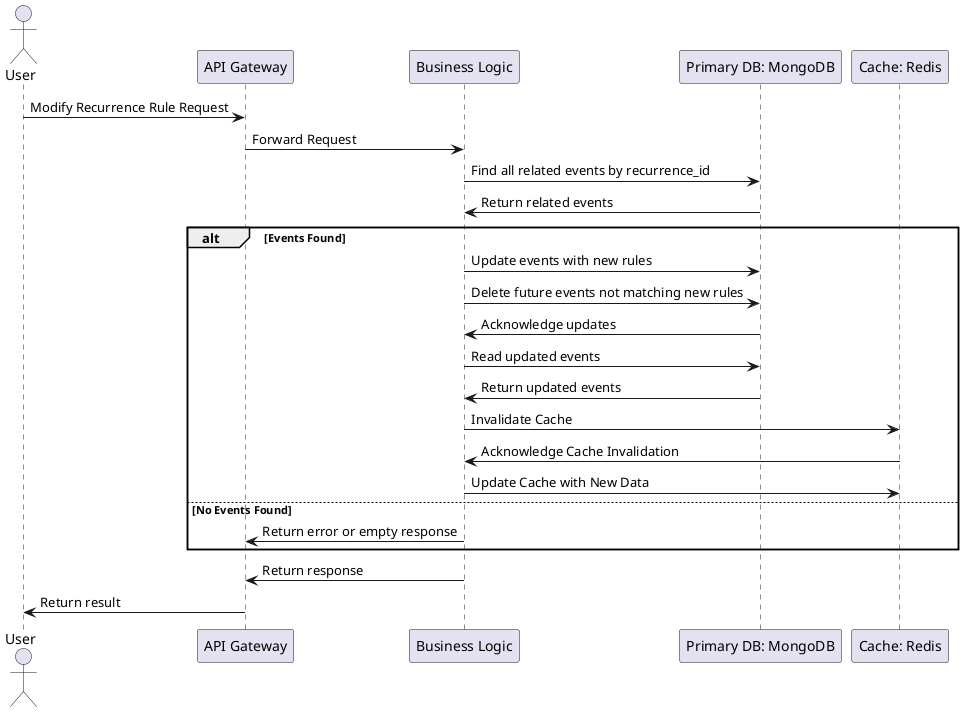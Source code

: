 @startuml

actor User
participant "API Gateway"
participant "Business Logic"
participant "Primary DB: MongoDB"
participant "Cache: Redis"

User -> "API Gateway": Modify Recurrence Rule Request
"API Gateway" -> "Business Logic": Forward Request
"Business Logic" -> "Primary DB: MongoDB": Find all related events by recurrence_id
"Primary DB: MongoDB" -> "Business Logic": Return related events

alt Events Found
    "Business Logic" -> "Primary DB: MongoDB": Update events with new rules
    "Business Logic" -> "Primary DB: MongoDB": Delete future events not matching new rules
    "Primary DB: MongoDB" -> "Business Logic": Acknowledge updates

    "Business Logic" -> "Primary DB: MongoDB": Read updated events
    "Primary DB: MongoDB" -> "Business Logic": Return updated events

    "Business Logic" -> "Cache: Redis": Invalidate Cache
    "Cache: Redis" -> "Business Logic": Acknowledge Cache Invalidation
    "Business Logic" -> "Cache: Redis": Update Cache with New Data
else No Events Found
    "Business Logic" -> "API Gateway": Return error or empty response
end

"Business Logic" -> "API Gateway": Return response
"API Gateway" -> User: Return result

@enduml

